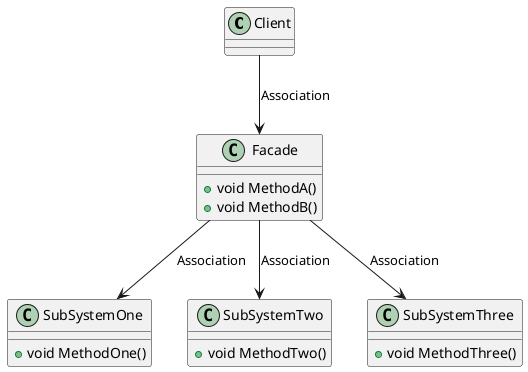 # 外观设计模式
@startuml
class Client
class Facade {
    +void MethodA()
    +void MethodB()
}
class SubSystemOne{
    +void MethodOne()
}
class SubSystemTwo{
    +void MethodTwo()
}
class SubSystemThree{
    +void MethodThree()
}

Client --> Facade : Association
Facade --> SubSystemOne: Association
Facade --> SubSystemTwo: Association
Facade --> SubSystemThree: Association
@enduml